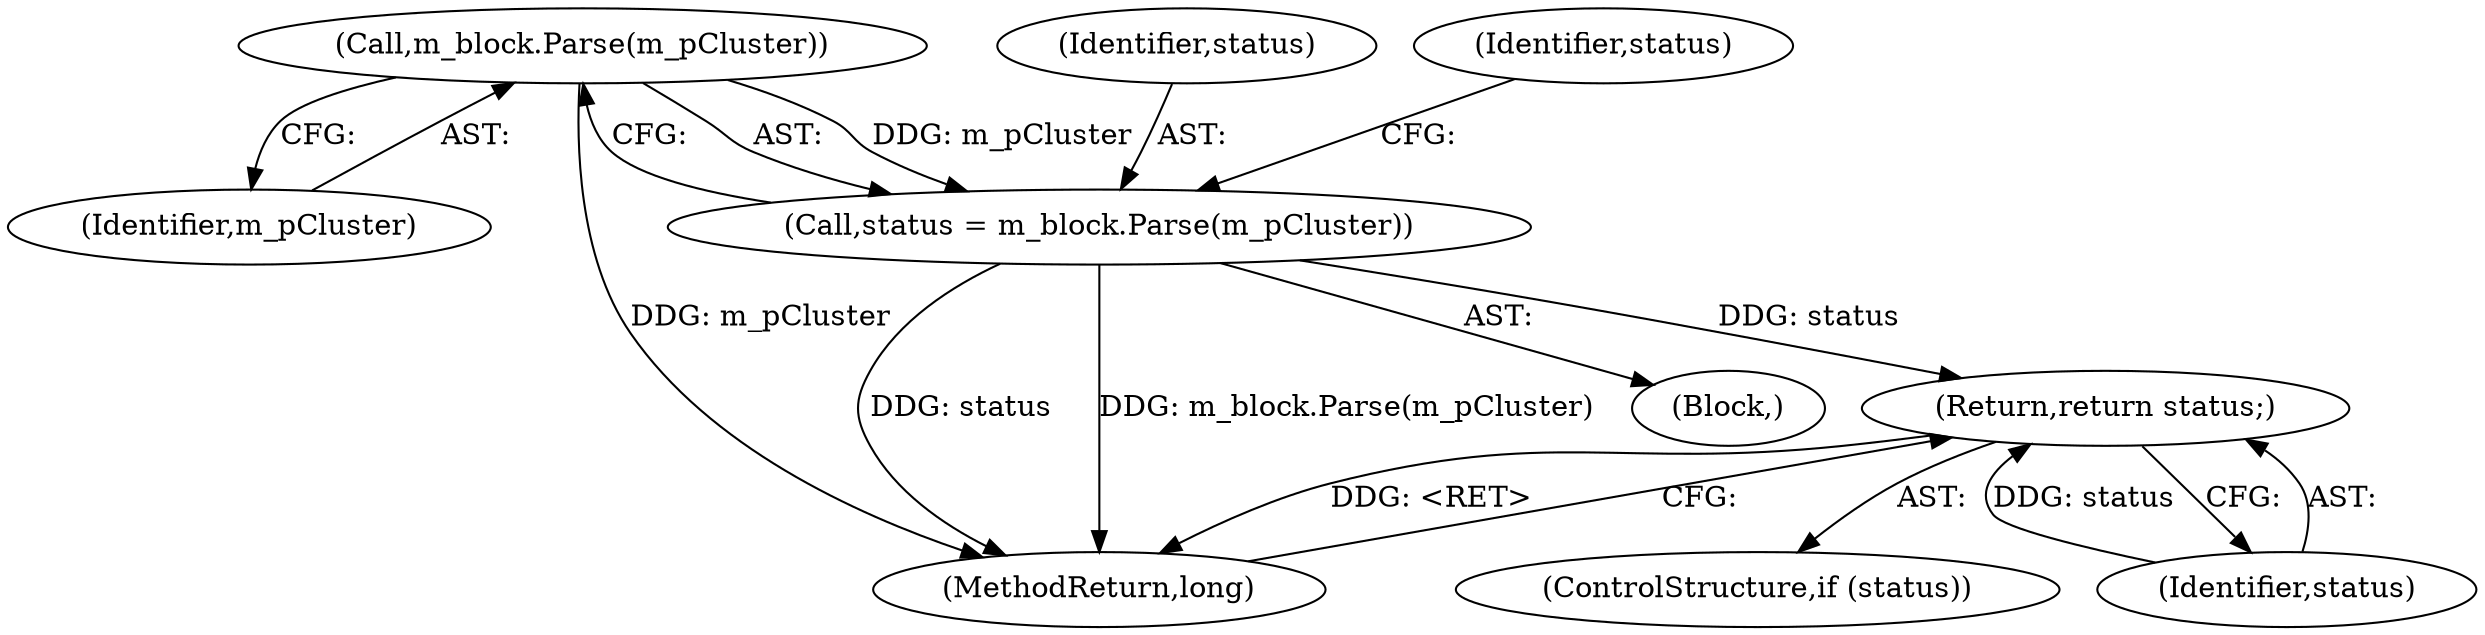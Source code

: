 digraph "1_Android_04839626ed859623901ebd3a5fd483982186b59d_173@del" {
"1000105" [label="(Call,m_block.Parse(m_pCluster))"];
"1000103" [label="(Call,status = m_block.Parse(m_pCluster))"];
"1000109" [label="(Return,return status;)"];
"1000105" [label="(Call,m_block.Parse(m_pCluster))"];
"1000107" [label="(ControlStructure,if (status))"];
"1000106" [label="(Identifier,m_pCluster)"];
"1000103" [label="(Call,status = m_block.Parse(m_pCluster))"];
"1000104" [label="(Identifier,status)"];
"1000108" [label="(Identifier,status)"];
"1000121" [label="(MethodReturn,long)"];
"1000109" [label="(Return,return status;)"];
"1000110" [label="(Identifier,status)"];
"1000101" [label="(Block,)"];
"1000105" -> "1000103"  [label="AST: "];
"1000105" -> "1000106"  [label="CFG: "];
"1000106" -> "1000105"  [label="AST: "];
"1000103" -> "1000105"  [label="CFG: "];
"1000105" -> "1000121"  [label="DDG: m_pCluster"];
"1000105" -> "1000103"  [label="DDG: m_pCluster"];
"1000103" -> "1000101"  [label="AST: "];
"1000104" -> "1000103"  [label="AST: "];
"1000108" -> "1000103"  [label="CFG: "];
"1000103" -> "1000121"  [label="DDG: status"];
"1000103" -> "1000121"  [label="DDG: m_block.Parse(m_pCluster)"];
"1000103" -> "1000109"  [label="DDG: status"];
"1000109" -> "1000107"  [label="AST: "];
"1000109" -> "1000110"  [label="CFG: "];
"1000110" -> "1000109"  [label="AST: "];
"1000121" -> "1000109"  [label="CFG: "];
"1000109" -> "1000121"  [label="DDG: <RET>"];
"1000110" -> "1000109"  [label="DDG: status"];
}
